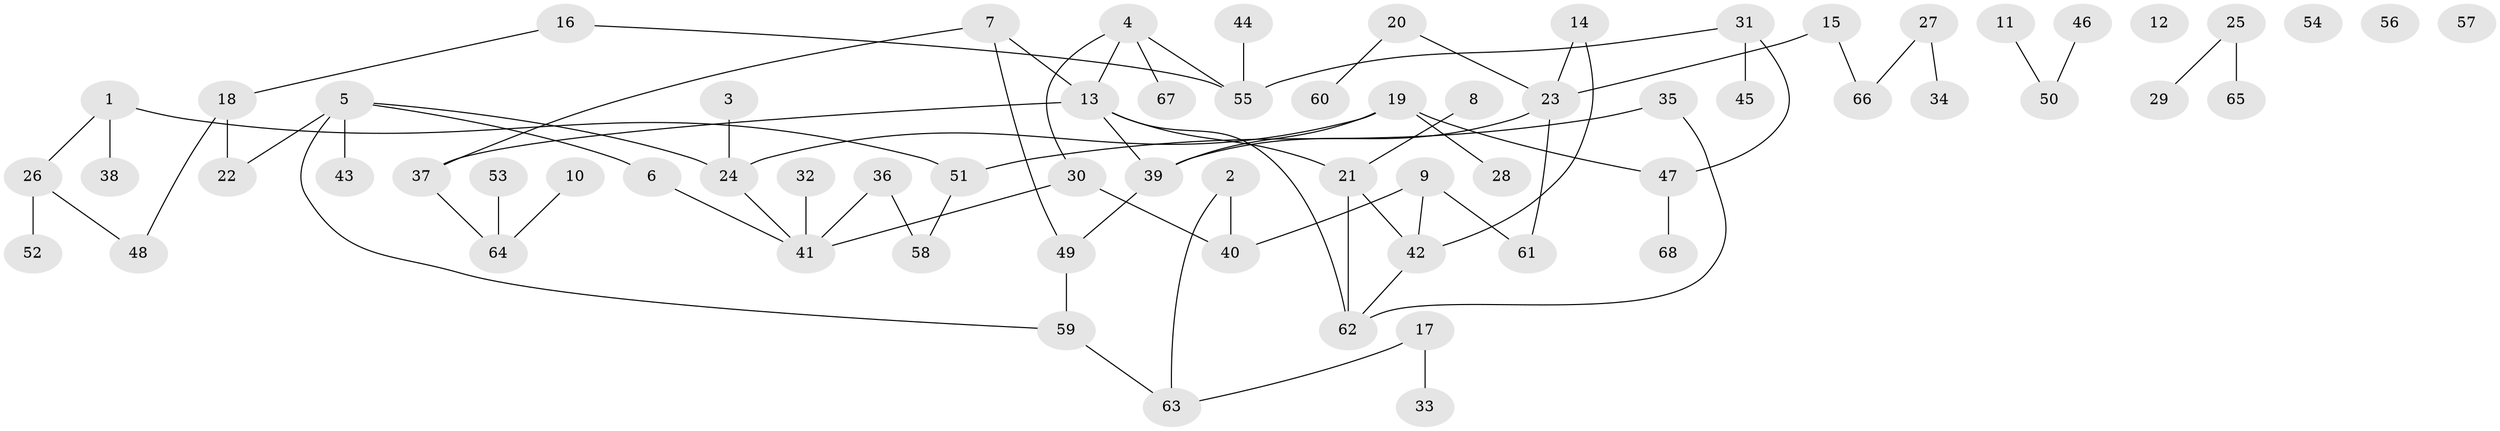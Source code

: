 // coarse degree distribution, {1: 0.25925925925925924, 0: 0.2222222222222222, 3: 0.1111111111111111, 6: 0.037037037037037035, 4: 0.2222222222222222, 5: 0.07407407407407407, 2: 0.07407407407407407}
// Generated by graph-tools (version 1.1) at 2025/44/03/04/25 21:44:13]
// undirected, 68 vertices, 76 edges
graph export_dot {
graph [start="1"]
  node [color=gray90,style=filled];
  1;
  2;
  3;
  4;
  5;
  6;
  7;
  8;
  9;
  10;
  11;
  12;
  13;
  14;
  15;
  16;
  17;
  18;
  19;
  20;
  21;
  22;
  23;
  24;
  25;
  26;
  27;
  28;
  29;
  30;
  31;
  32;
  33;
  34;
  35;
  36;
  37;
  38;
  39;
  40;
  41;
  42;
  43;
  44;
  45;
  46;
  47;
  48;
  49;
  50;
  51;
  52;
  53;
  54;
  55;
  56;
  57;
  58;
  59;
  60;
  61;
  62;
  63;
  64;
  65;
  66;
  67;
  68;
  1 -- 26;
  1 -- 38;
  1 -- 51;
  2 -- 40;
  2 -- 63;
  3 -- 24;
  4 -- 13;
  4 -- 30;
  4 -- 55;
  4 -- 67;
  5 -- 6;
  5 -- 22;
  5 -- 24;
  5 -- 43;
  5 -- 59;
  6 -- 41;
  7 -- 13;
  7 -- 37;
  7 -- 49;
  8 -- 21;
  9 -- 40;
  9 -- 42;
  9 -- 61;
  10 -- 64;
  11 -- 50;
  13 -- 21;
  13 -- 37;
  13 -- 39;
  13 -- 62;
  14 -- 23;
  14 -- 42;
  15 -- 23;
  15 -- 66;
  16 -- 18;
  16 -- 55;
  17 -- 33;
  17 -- 63;
  18 -- 22;
  18 -- 48;
  19 -- 24;
  19 -- 28;
  19 -- 39;
  19 -- 47;
  20 -- 23;
  20 -- 60;
  21 -- 42;
  21 -- 62;
  23 -- 39;
  23 -- 61;
  24 -- 41;
  25 -- 29;
  25 -- 65;
  26 -- 48;
  26 -- 52;
  27 -- 34;
  27 -- 66;
  30 -- 40;
  30 -- 41;
  31 -- 45;
  31 -- 47;
  31 -- 55;
  32 -- 41;
  35 -- 51;
  35 -- 62;
  36 -- 41;
  36 -- 58;
  37 -- 64;
  39 -- 49;
  42 -- 62;
  44 -- 55;
  46 -- 50;
  47 -- 68;
  49 -- 59;
  51 -- 58;
  53 -- 64;
  59 -- 63;
}
